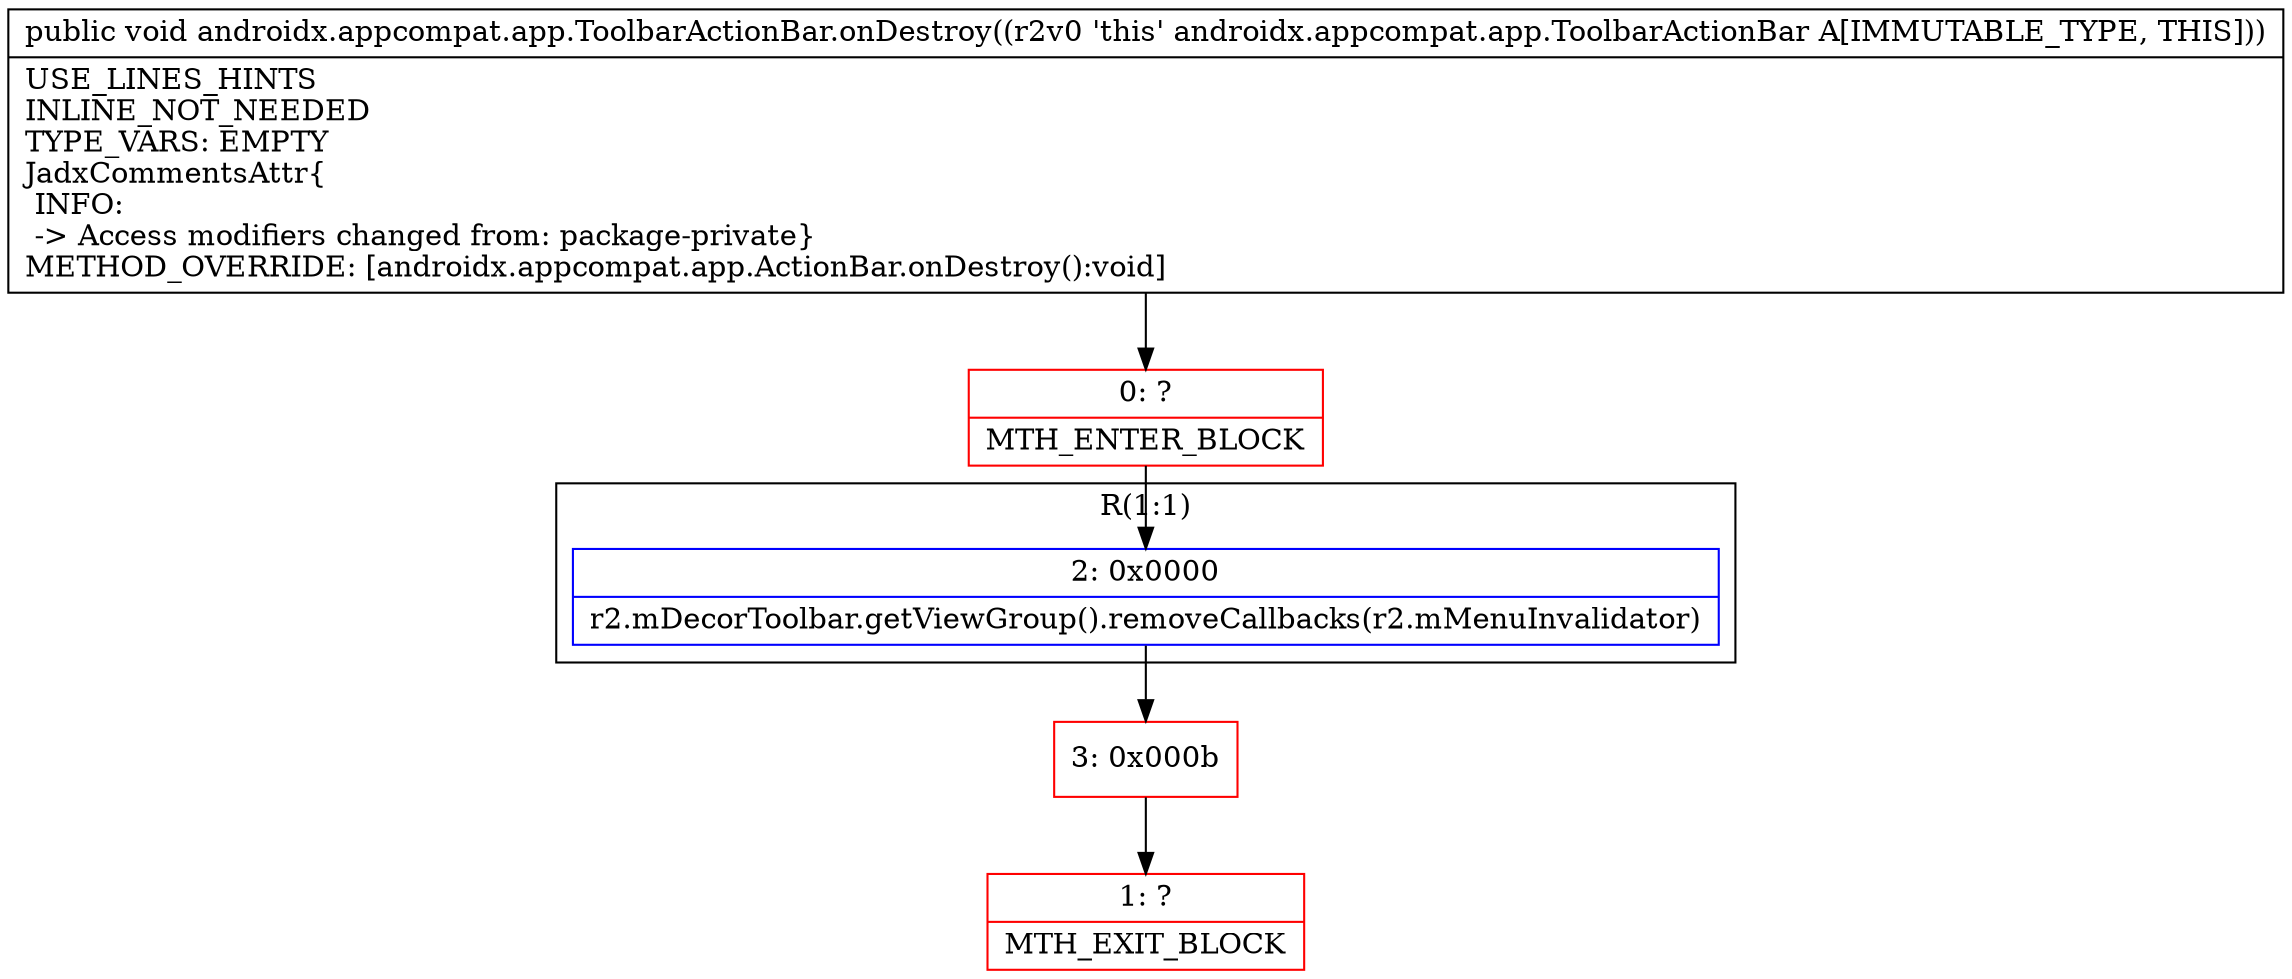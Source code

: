 digraph "CFG forandroidx.appcompat.app.ToolbarActionBar.onDestroy()V" {
subgraph cluster_Region_1888154883 {
label = "R(1:1)";
node [shape=record,color=blue];
Node_2 [shape=record,label="{2\:\ 0x0000|r2.mDecorToolbar.getViewGroup().removeCallbacks(r2.mMenuInvalidator)\l}"];
}
Node_0 [shape=record,color=red,label="{0\:\ ?|MTH_ENTER_BLOCK\l}"];
Node_3 [shape=record,color=red,label="{3\:\ 0x000b}"];
Node_1 [shape=record,color=red,label="{1\:\ ?|MTH_EXIT_BLOCK\l}"];
MethodNode[shape=record,label="{public void androidx.appcompat.app.ToolbarActionBar.onDestroy((r2v0 'this' androidx.appcompat.app.ToolbarActionBar A[IMMUTABLE_TYPE, THIS]))  | USE_LINES_HINTS\lINLINE_NOT_NEEDED\lTYPE_VARS: EMPTY\lJadxCommentsAttr\{\l INFO: \l \-\> Access modifiers changed from: package\-private\}\lMETHOD_OVERRIDE: [androidx.appcompat.app.ActionBar.onDestroy():void]\l}"];
MethodNode -> Node_0;Node_2 -> Node_3;
Node_0 -> Node_2;
Node_3 -> Node_1;
}

